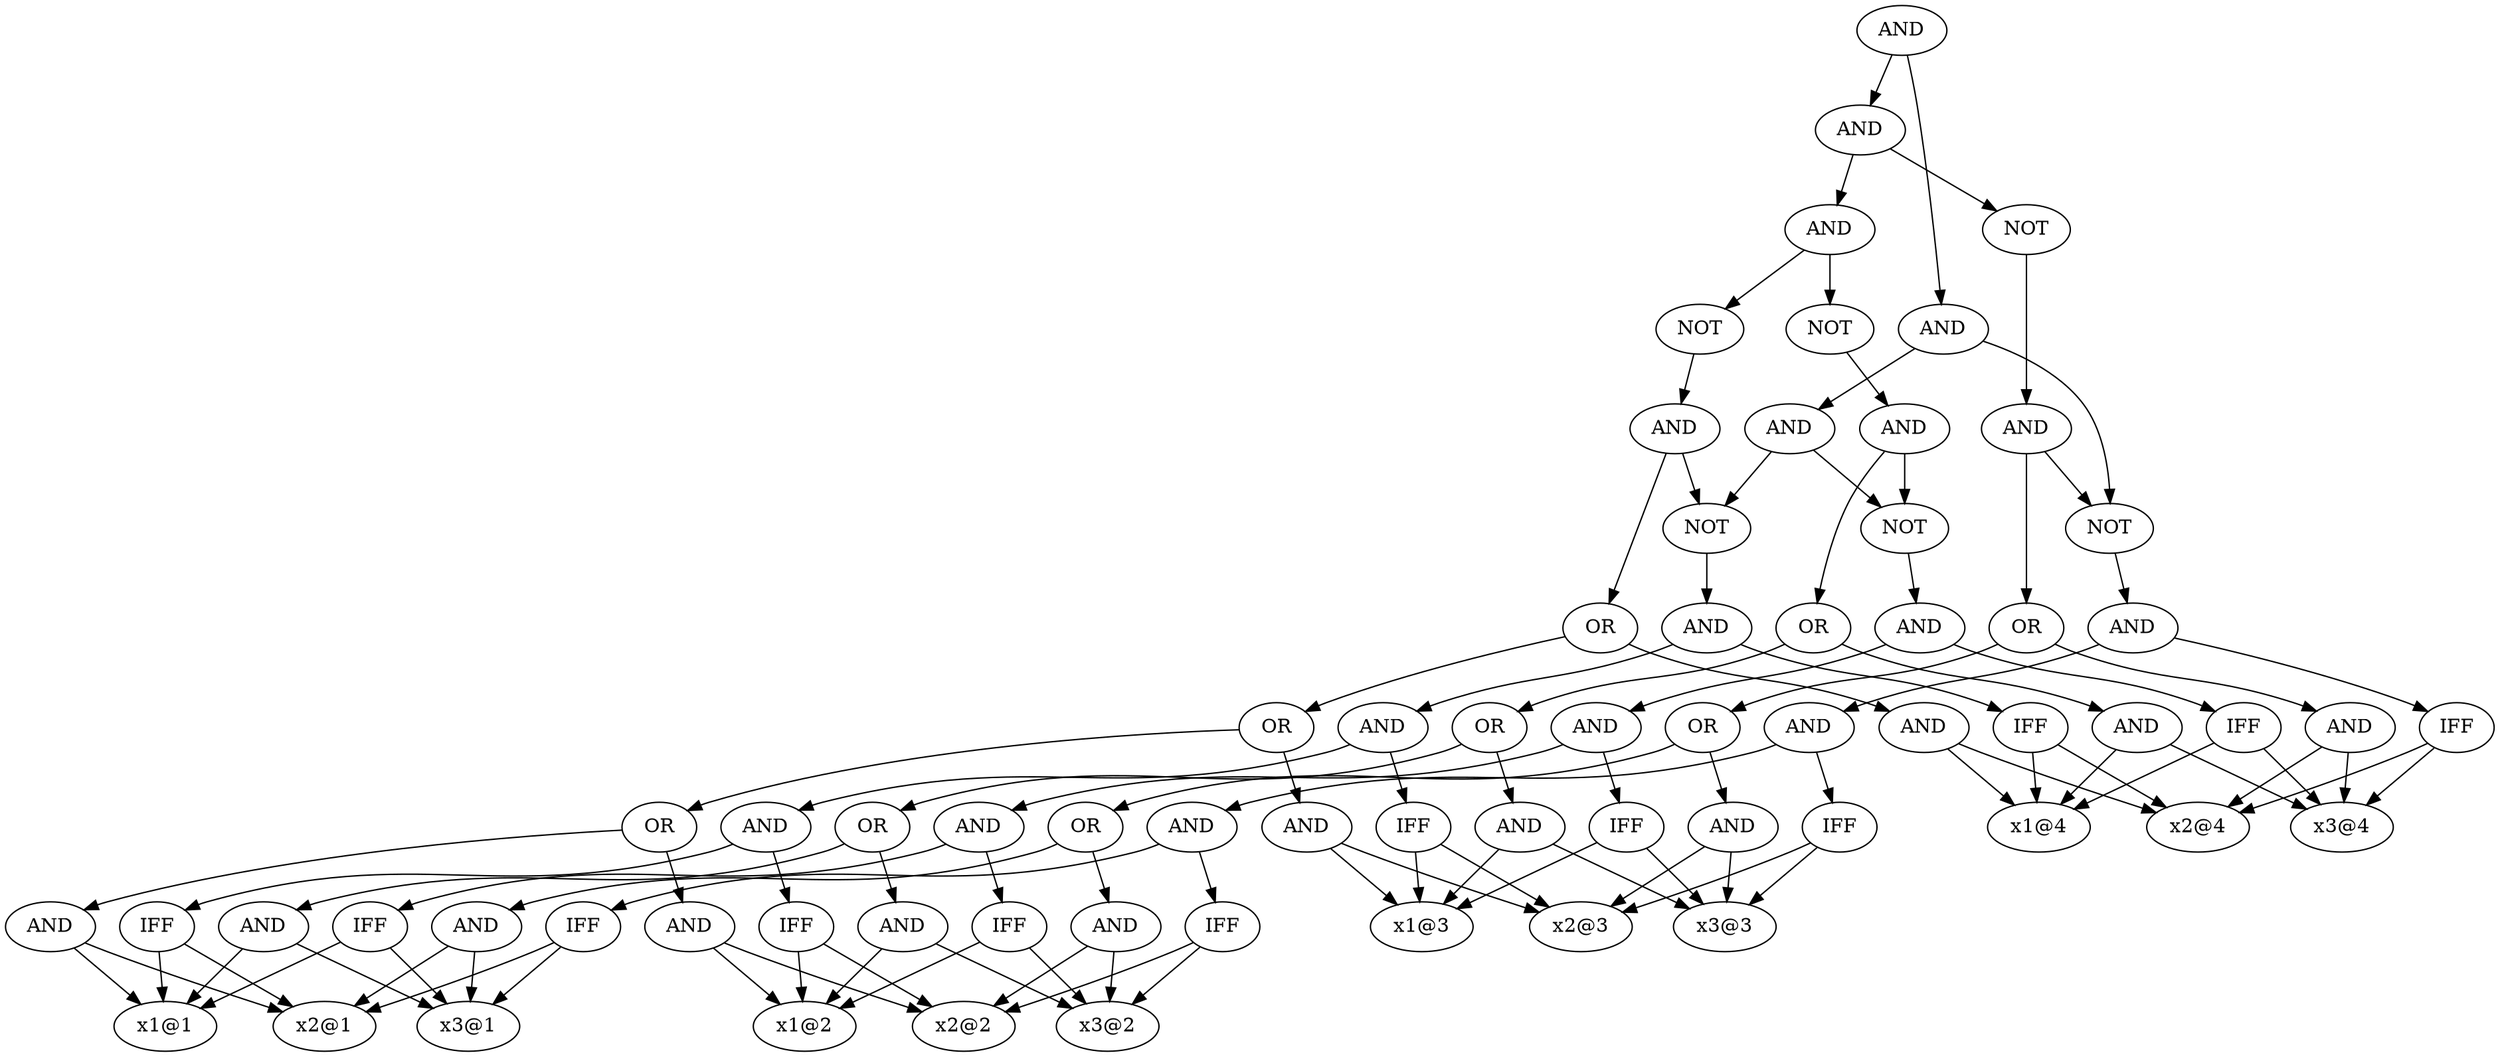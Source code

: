 digraph output {
	140554792071712 [label = AND]
	140554792071760 [label = AND]
	140554786147872 [label = AND]
	140554785372288 [label = NOT]
	140554791936400 [label = AND]
	140554791938896 [label = OR]
	140554791936976 [label = OR]
	140554791938512 [label = OR]
	140554791937648 [label = AND]
	140554791937168 [label = "x1@1"]
	140554791940048 [label = "x2@1"]
	140554791937648 -> 140554791937168
	140554791937648 -> 140554791940048
	140554791938128 [label = AND]
	140554791939808 [label = "x1@2"]
	140554791937840 [label = "x2@2"]
	140554791938128 -> 140554791939808
	140554791938128 -> 140554791937840
	140554791938512 -> 140554791937648
	140554791938512 -> 140554791938128
	140554791938224 [label = AND]
	140554791939376 [label = "x1@3"]
	140554791937360 [label = "x2@3"]
	140554791938224 -> 140554791939376
	140554791938224 -> 140554791937360
	140554791936976 -> 140554791938512
	140554791936976 -> 140554791938224
	140554791938320 [label = AND]
	140554791938368 [label = "x1@4"]
	140554791937504 [label = "x2@4"]
	140554791938320 -> 140554791938368
	140554791938320 -> 140554791937504
	140554791938896 -> 140554791936976
	140554791938896 -> 140554791938320
	140554791936304 [label = NOT]
	140554791936256 [label = AND]
	140554791939760 [label = AND]
	140554791938992 [label = AND]
	140554791939136 [label = IFF]
	140554791939136 -> 140554791937168
	140554791939136 -> 140554791940048
	140554791939328 [label = IFF]
	140554791939328 -> 140554791939808
	140554791939328 -> 140554791937840
	140554791938992 -> 140554791939136
	140554791938992 -> 140554791939328
	140554791939616 [label = IFF]
	140554791939616 -> 140554791939376
	140554791939616 -> 140554791937360
	140554791939760 -> 140554791938992
	140554791939760 -> 140554791939616
	140554791939712 [label = IFF]
	140554791939712 -> 140554791938368
	140554791939712 -> 140554791937504
	140554791936256 -> 140554791939760
	140554791936256 -> 140554791939712
	140554791936304 -> 140554791936256
	140554791936400 -> 140554791938896
	140554791936400 -> 140554791936304
	140554785372288 -> 140554791936400
	140554791936064 [label = NOT]
	140554786146000 [label = AND]
	140554786146720 [label = OR]
	140554786147344 [label = OR]
	140554791936160 [label = OR]
	140554786147680 [label = AND]
	140554786147248 [label = "x3@1"]
	140554786147680 -> 140554791937168
	140554786147680 -> 140554786147248
	140554786147584 [label = AND]
	140554786146240 [label = "x3@2"]
	140554786147584 -> 140554791939808
	140554786147584 -> 140554786146240
	140554791936160 -> 140554786147680
	140554791936160 -> 140554786147584
	140554786147824 [label = AND]
	140554786146864 [label = "x3@3"]
	140554786147824 -> 140554791939376
	140554786147824 -> 140554786146864
	140554786147344 -> 140554791936160
	140554786147344 -> 140554786147824
	140554786147152 [label = AND]
	140554786146960 [label = "x3@4"]
	140554786147152 -> 140554791938368
	140554786147152 -> 140554786146960
	140554786146720 -> 140554786147344
	140554786146720 -> 140554786147152
	140554787881504 [label = NOT]
	140554786148112 [label = AND]
	140554786148016 [label = AND]
	140554786146672 [label = AND]
	140554786146624 [label = IFF]
	140554786146624 -> 140554791937168
	140554786146624 -> 140554786147248
	140554786146288 [label = IFF]
	140554786146288 -> 140554791939808
	140554786146288 -> 140554786146240
	140554786146672 -> 140554786146624
	140554786146672 -> 140554786146288
	140554786148256 [label = IFF]
	140554786148256 -> 140554791939376
	140554786148256 -> 140554786146864
	140554786148016 -> 140554786146672
	140554786148016 -> 140554786148256
	140554786147008 [label = IFF]
	140554786147008 -> 140554791938368
	140554786147008 -> 140554786146960
	140554786148112 -> 140554786148016
	140554786148112 -> 140554786147008
	140554787881504 -> 140554786148112
	140554786146000 -> 140554786146720
	140554786146000 -> 140554787881504
	140554791936064 -> 140554786146000
	140554786147872 -> 140554785372288
	140554786147872 -> 140554791936064
	140554786147920 [label = NOT]
	140554792071664 [label = AND]
	140554794666256 [label = OR]
	140554786145856 [label = OR]
	140554786146096 [label = OR]
	140554786145952 [label = AND]
	140554786145952 -> 140554791940048
	140554786145952 -> 140554786147248
	140554787354800 [label = AND]
	140554787354800 -> 140554791937840
	140554787354800 -> 140554786146240
	140554786146096 -> 140554786145952
	140554786146096 -> 140554787354800
	140554787354512 [label = AND]
	140554787354512 -> 140554791937360
	140554787354512 -> 140554786146864
	140554786145856 -> 140554786146096
	140554786145856 -> 140554787354512
	140554794665824 [label = AND]
	140554794665824 -> 140554791937504
	140554794665824 -> 140554786146960
	140554794666256 -> 140554786145856
	140554794666256 -> 140554794665824
	140554786146048 [label = NOT]
	140554792074448 [label = AND]
	140554794667456 [label = AND]
	140554794664384 [label = AND]
	140554794664480 [label = IFF]
	140554794664480 -> 140554791940048
	140554794664480 -> 140554786147248
	140554795462720 [label = IFF]
	140554795462720 -> 140554791937840
	140554795462720 -> 140554786146240
	140554794664384 -> 140554794664480
	140554794664384 -> 140554795462720
	140554792073920 [label = IFF]
	140554792073920 -> 140554791937360
	140554792073920 -> 140554786146864
	140554794667456 -> 140554794664384
	140554794667456 -> 140554792073920
	140554792073968 [label = IFF]
	140554792073968 -> 140554791937504
	140554792073968 -> 140554786146960
	140554792074448 -> 140554794667456
	140554792074448 -> 140554792073968
	140554786146048 -> 140554792074448
	140554792071664 -> 140554794666256
	140554792071664 -> 140554786146048
	140554786147920 -> 140554792071664
	140554792071760 -> 140554786147872
	140554792071760 -> 140554786147920
	140554792071520 [label = AND]
	140554792071616 [label = AND]
	140554792071616 -> 140554791936304
	140554792071616 -> 140554787881504
	140554792071520 -> 140554792071616
	140554792071520 -> 140554786146048
	140554792071712 -> 140554792071760
	140554792071712 -> 140554792071520
}
